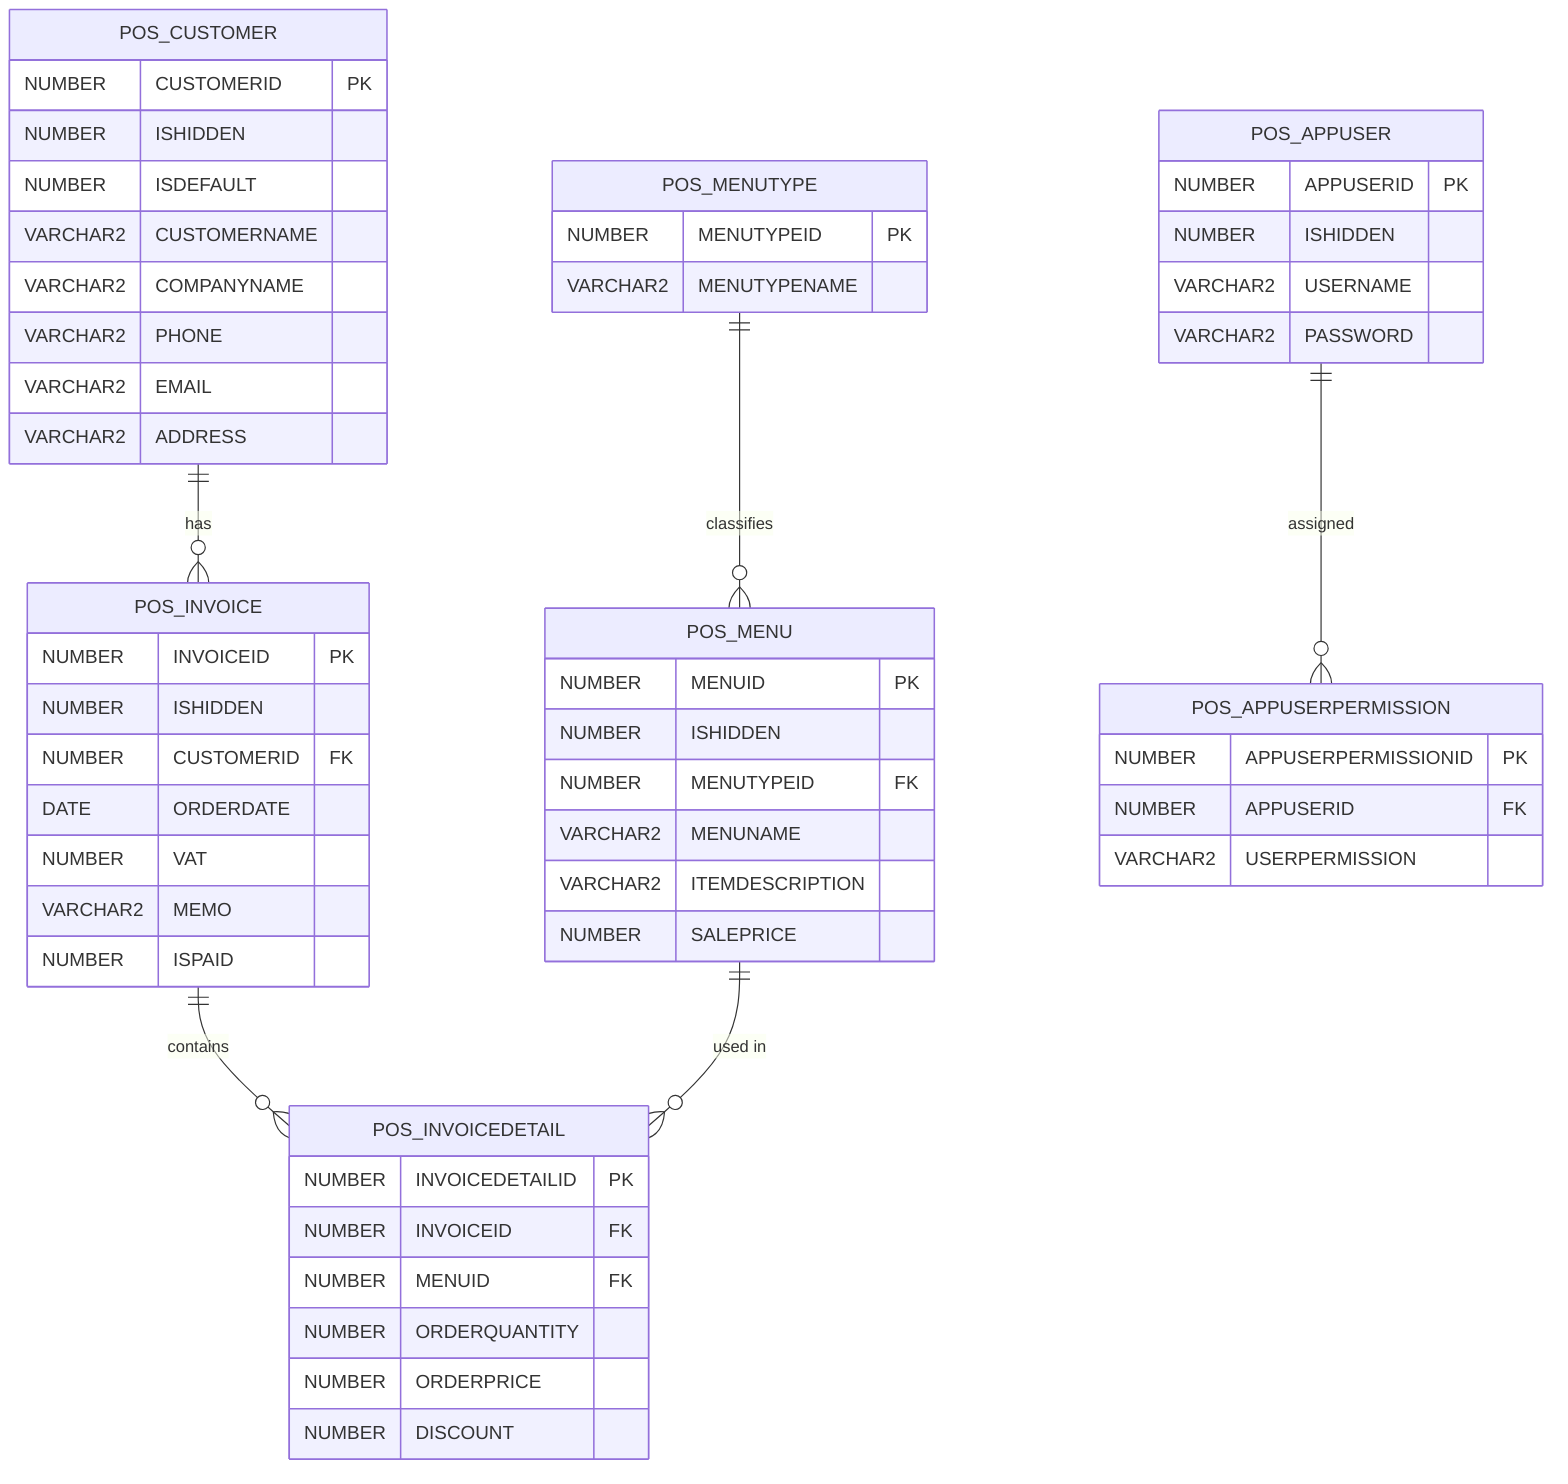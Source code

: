 erDiagram
    POS_CUSTOMER {
        NUMBER CUSTOMERID PK
        NUMBER ISHIDDEN
        NUMBER ISDEFAULT
        VARCHAR2 CUSTOMERNAME
        VARCHAR2 COMPANYNAME
        VARCHAR2 PHONE
        VARCHAR2 EMAIL
        VARCHAR2 ADDRESS
    }

    POS_INVOICE {
        NUMBER INVOICEID PK
        NUMBER ISHIDDEN
        NUMBER CUSTOMERID FK
        DATE ORDERDATE
        NUMBER VAT
        VARCHAR2 MEMO
        NUMBER ISPAID
    }

    POS_MENUTYPE {
        NUMBER MENUTYPEID PK
        VARCHAR2 MENUTYPENAME
    }

    POS_MENU {
        NUMBER MENUID PK
        NUMBER ISHIDDEN
        NUMBER MENUTYPEID FK
        VARCHAR2 MENUNAME
        VARCHAR2 ITEMDESCRIPTION
        NUMBER SALEPRICE
    }

    POS_INVOICEDETAIL {
        NUMBER INVOICEDETAILID PK
        NUMBER INVOICEID FK
        NUMBER MENUID FK
        NUMBER ORDERQUANTITY
        NUMBER ORDERPRICE
        NUMBER DISCOUNT
    }

    POS_APPUSER {
        NUMBER APPUSERID PK
        NUMBER ISHIDDEN
        VARCHAR2 USERNAME
        VARCHAR2 PASSWORD
    }

    POS_APPUSERPERMISSION {
        NUMBER APPUSERPERMISSIONID PK
        NUMBER APPUSERID FK
        VARCHAR2 USERPERMISSION
    }

    POS_CUSTOMER ||--o{ POS_INVOICE : "has"
    POS_INVOICE ||--o{ POS_INVOICEDETAIL : "contains"
    POS_MENU ||--o{ POS_INVOICEDETAIL : "used in"
    POS_MENUTYPE ||--o{ POS_MENU : "classifies"
    POS_APPUSER ||--o{ POS_APPUSERPERMISSION : "assigned"